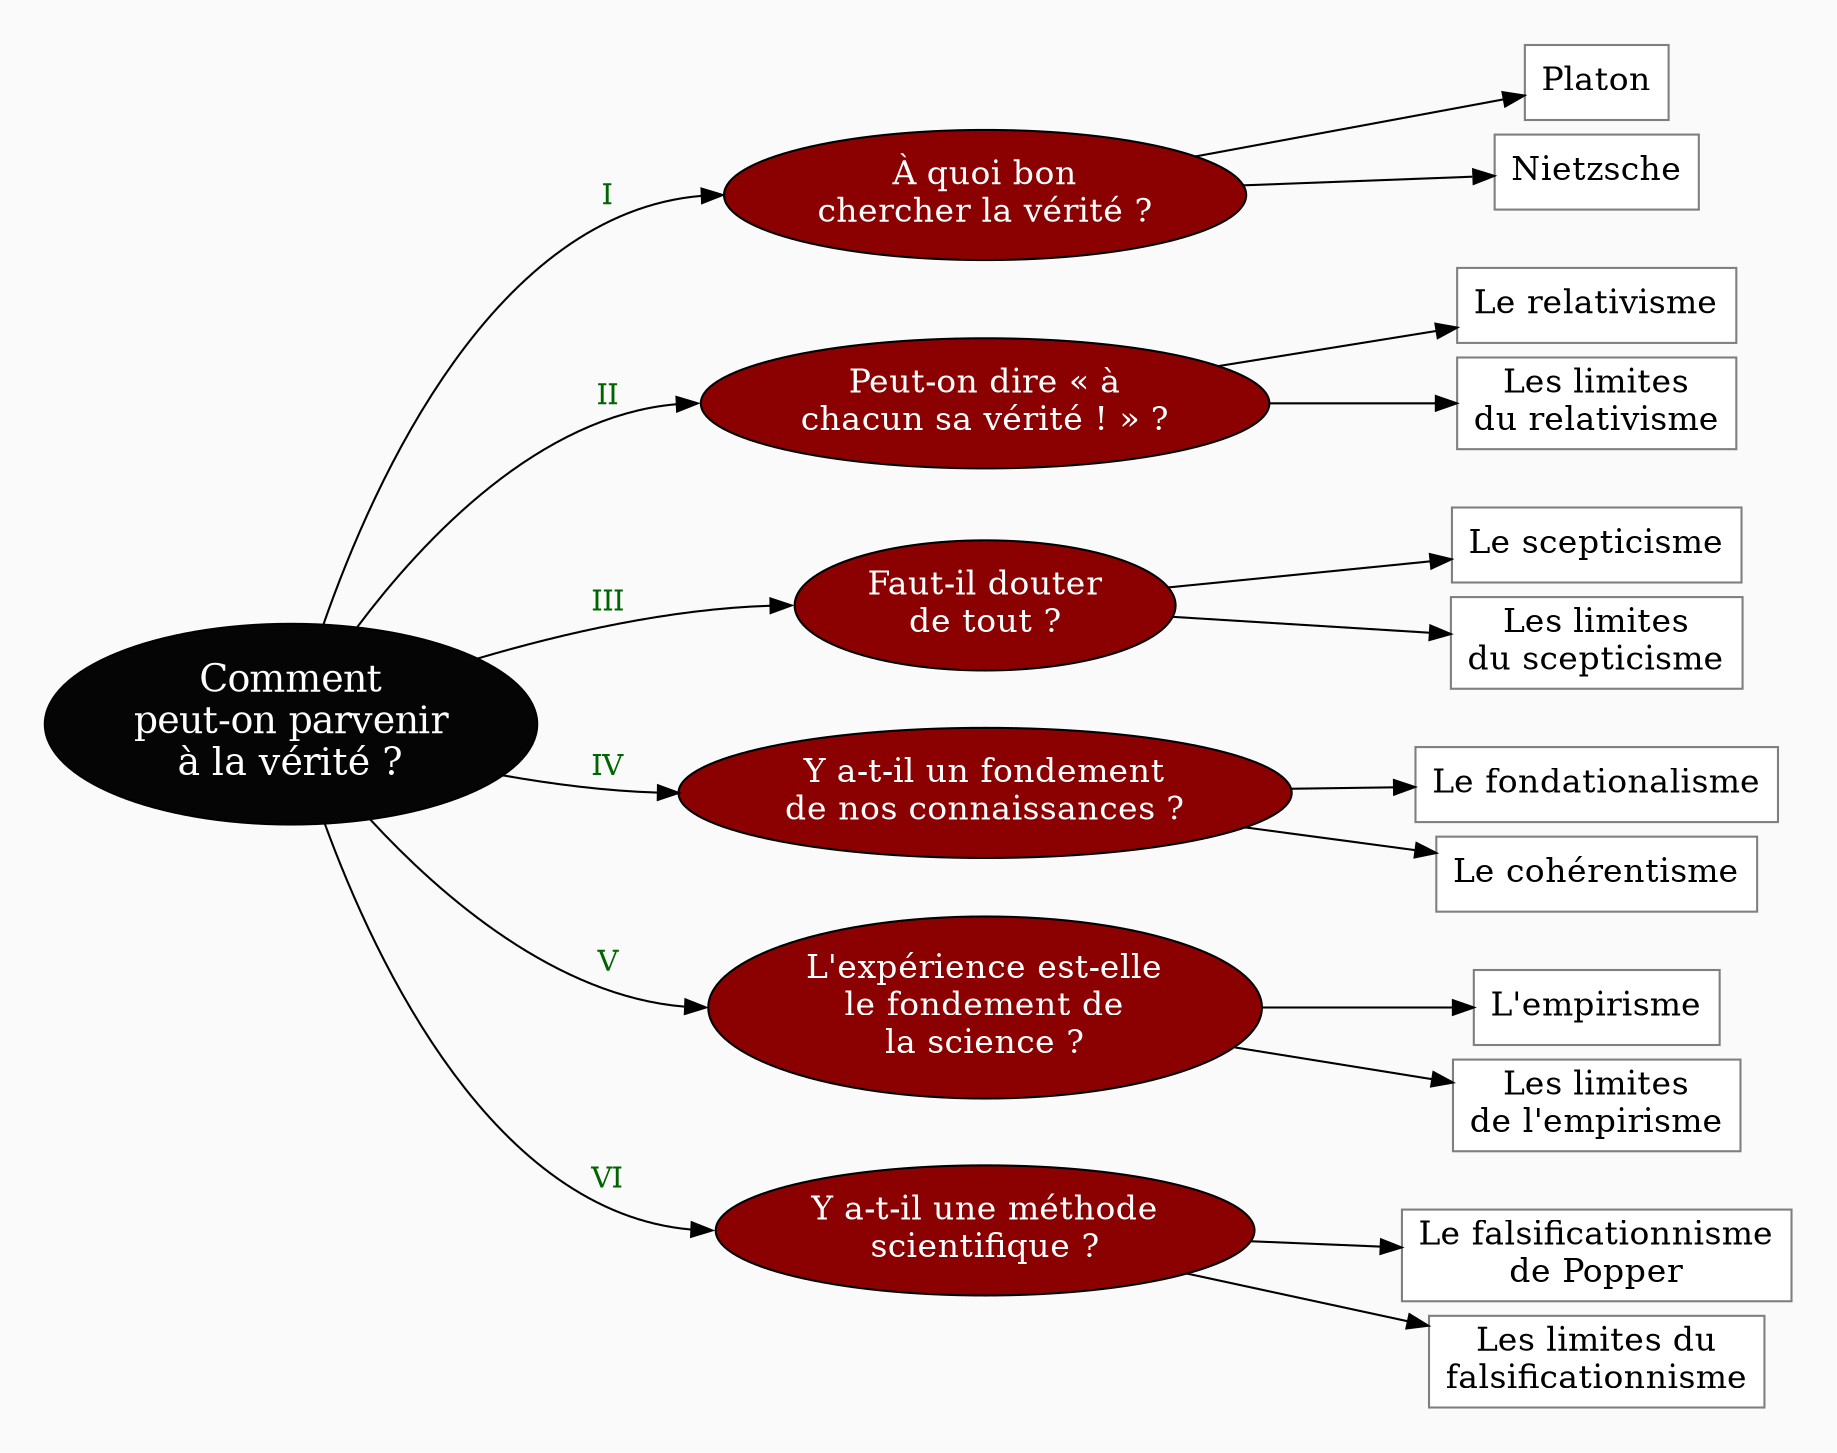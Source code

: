 digraph G {
// Template : diagram
// Usage : 
rankdir=LR
splines=true
//splines=curved
bgcolor=grey98
pad=0.3
style=filled
edge[minlen=3]
node[style=filled, fontcolor=white]
ranksep=0.1
nodesep=0.1

// NIVEAU 1
node[fillcolor=grey2, fontsize=18]
a1[label="Comment
peut-on parvenir
à la vérité ?"]

// NIVEAU 2
node[fillcolor=red4, fontsize=16]
a1->b1[headport=w,label=<<FONT color="darkgreen"><br/>I</FONT>>]
a1->b2[headport=w,label=<<FONT color="darkgreen"><br/>II</FONT>>]
a1->b3[headport=w,label=<<FONT color="darkgreen"><br/>III</FONT>>]
a1->b4[headport=w,label=<<FONT color="darkgreen"><br/>IV</FONT>>]
a1->b5[headport=w,label=<<FONT color="darkgreen"><br/>V</FONT>>]
a1->b6[headport=w,label=<<FONT color="darkgreen"><br/>VI</FONT>>]
b1[label="À quoi bon
chercher la vérité ?"]    
b2[label="Peut-on dire « à
chacun sa vérité ! » ?"]
b3[label="Faut-il douter
de tout ?"]
b4[label="Y a-t-il un fondement
de nos connaissances ?"]
b5[label="L'expérience est-elle
le fondement de
la science ?"]
b6[label="Y a-t-il une méthode
scientifique ?"]




{rank=same;b1->b2->b3->b4->b5->b6[style=invis, minlen=2]}

node[fontcolor=black]
// NIVEAU 3 (sans intermédiaire)
node [shape=box, fillcolor=white, color=grey50]
// c1[label=""]
b1->{c1,c2}
c1[label="Platon"]
c2[label="Nietzsche"]

b2->{c3,c4}
c3[label="Le relativisme"]
c4[label="Les limites
du relativisme"]

b3->{c5,c6}
c5[label="Le scepticisme"]
c6[label="Les limites
du scepticisme"]

b4->{c7,c8}
c7[label="Le fondationalisme"]
c8[label="Le cohérentisme"]

b5->{c9,c10}
c9[label="L'empirisme"]
c10[label="Les limites
de l'empirisme"]

b6->{c11,c12}
c11[label="Le falsificationnisme
de Popper"]
c12[label="Les limites du
falsificationnisme"]


{rank=same;c2->c3[style=invis, minlen=2]}
{rank=same;c4->c5[style=invis, minlen=2]}
{rank=same;c6->c7[style=invis, minlen=2]}
{rank=same;c8->c9[style=invis, minlen=2]}
{rank=same;c10->c11[style=invis, minlen=2]}



// INTERMÉDIAIRE AVANT NIVEAU 3
node[fillcolor=grey78, shape=oval]
// [arrowhead=none]
// bc1[label=""]

// NIVEAU 3 (avec intermédiaire)
node[fillcolor=white, shape=box, color=grey50]
// c1[label=""]

// NIVEAU 4
node[style="filled,rounded", fillcolor=white, shape=box, color=grey50]
// d1[label=""]

// ÉTIQUETTES EN ROUGE
node[shape=plaintext, fontcolor=firebrick3, fillcolor=grey98]
// e1[label=< <B>= Titre</B><BR /><BR />Contenu<BR /> >]
// e1[label=""]
// ->e1[minlen=1, style=invis]



// REMARQUES EN BLEU
node[color=blue, shape=box, margin=0.07, fontcolor=black, fontsize=12, style="dashed", penwidth=0.6]
edge[color=blue, arrowhead="none", xlabel="", style="dashed", penwidth=0.6]
// r1[label=""]
// {rank=same;->r1}
// {rank=same;r1->[dir=back]}

}